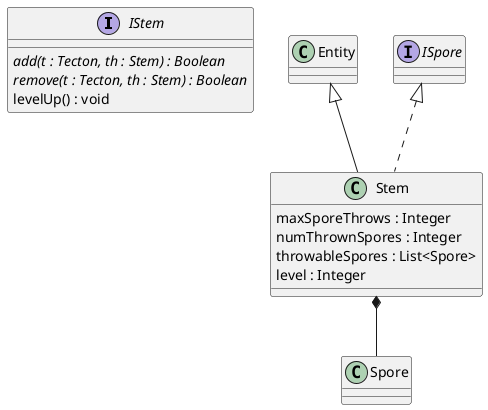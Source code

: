 @startuml stem

interface IStem{
    {abstract} add(t : Tecton, th : Stem) : Boolean
    {abstract} remove(t : Tecton, th : Stem) : Boolean
    levelUp() : void
}

Stem *-- Spore
class Stem extends Entity implements ISpore{
    maxSporeThrows : Integer
    numThrownSpores : Integer
    throwableSpores : List<Spore>
    level : Integer
}

@enduml